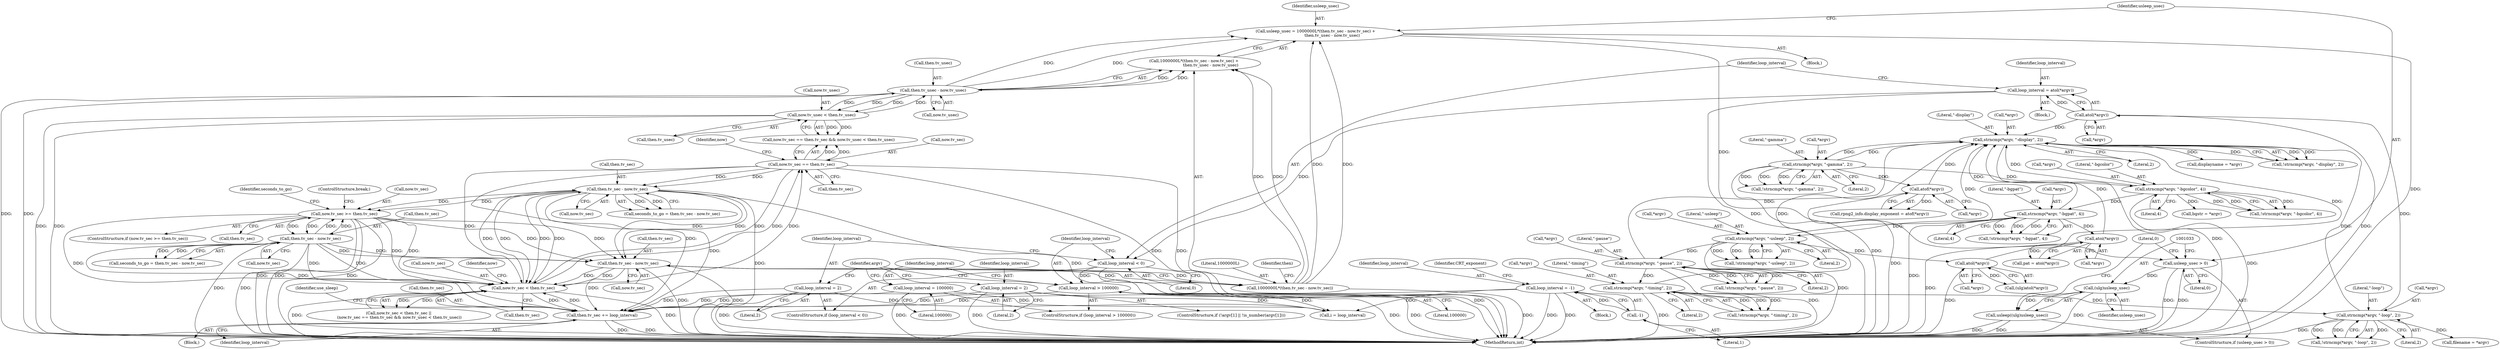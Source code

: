digraph "0_Android_9d4853418ab2f754c2b63e091c29c5529b8b86ca_8@API" {
"1001008" [label="(Call,usleep_usec = 1000000L*(then.tv_sec - now.tv_sec) +\n                          then.tv_usec - now.tv_usec)"];
"1001011" [label="(Call,1000000L*(then.tv_sec - now.tv_sec))"];
"1001013" [label="(Call,then.tv_sec - now.tv_sec)"];
"1000987" [label="(Call,then.tv_sec - now.tv_sec)"];
"1000977" [label="(Call,now.tv_sec >= then.tv_sec)"];
"1000911" [label="(Call,then.tv_sec - now.tv_sec)"];
"1000889" [label="(Call,now.tv_sec == then.tv_sec)"];
"1000881" [label="(Call,now.tv_sec < then.tv_sec)"];
"1000808" [label="(Call,then.tv_sec += loop_interval)"];
"1000467" [label="(Call,loop_interval = 2)"];
"1000475" [label="(Call,loop_interval = 100000)"];
"1000451" [label="(Call,loop_interval = 2)"];
"1000472" [label="(Call,loop_interval > 100000)"];
"1000464" [label="(Call,loop_interval < 0)"];
"1000458" [label="(Call,loop_interval = atol(*argv))"];
"1000460" [label="(Call,atol(*argv))"];
"1000431" [label="(Call,strncmp(*argv, \"-loop\", 2))"];
"1000419" [label="(Call,strncmp(*argv, \"-timing\", 2))"];
"1000407" [label="(Call,strncmp(*argv, \"-pause\", 2))"];
"1000379" [label="(Call,strncmp(*argv, \"-usleep\", 2))"];
"1000338" [label="(Call,strncmp(*argv, \"-bgpat\", 4))"];
"1000295" [label="(Call,strncmp(*argv, \"-bgcolor\", 4))"];
"1000262" [label="(Call,strncmp(*argv, \"-gamma\", 2))"];
"1000241" [label="(Call,strncmp(*argv, \"-display\", 2))"];
"1000281" [label="(Call,atof(*argv))"];
"1000398" [label="(Call,atol(*argv))"];
"1000355" [label="(Call,atoi(*argv))"];
"1000174" [label="(Call,loop_interval = -1)"];
"1000176" [label="(Call,-1)"];
"1001020" [label="(Call,then.tv_usec - now.tv_usec)"];
"1000896" [label="(Call,now.tv_usec < then.tv_usec)"];
"1001028" [label="(Call,usleep_usec > 0)"];
"1001032" [label="(Call,(ulg)usleep_usec)"];
"1001031" [label="(Call,usleep((ulg)usleep_usec))"];
"1000469" [label="(Literal,2)"];
"1000978" [label="(Call,now.tv_sec)"];
"1000296" [label="(Call,*argv)"];
"1000398" [label="(Call,atol(*argv))"];
"1001007" [label="(Block,)"];
"1000881" [label="(Call,now.tv_sec < then.tv_sec)"];
"1000807" [label="(Block,)"];
"1000255" [label="(Call,displayname = *argv)"];
"1000176" [label="(Call,-1)"];
"1001036" [label="(Literal,0)"];
"1000337" [label="(Call,!strncmp(*argv, \"-bgpat\", 4))"];
"1001024" [label="(Call,now.tv_usec)"];
"1000915" [label="(Call,now.tv_sec)"];
"1001028" [label="(Call,usleep_usec > 0)"];
"1000882" [label="(Call,now.tv_sec)"];
"1000419" [label="(Call,strncmp(*argv, \"-timing\", 2))"];
"1000261" [label="(Call,!strncmp(*argv, \"-gamma\", 2))"];
"1000265" [label="(Literal,\"-gamma\")"];
"1000976" [label="(ControlStructure,if (now.tv_sec >= then.tv_sec))"];
"1001099" [label="(MethodReturn,int)"];
"1000181" [label="(Identifier,CRT_exponent)"];
"1001009" [label="(Identifier,usleep_usec)"];
"1001008" [label="(Call,usleep_usec = 1000000L*(then.tv_sec - now.tv_sec) +\n                          then.tv_usec - now.tv_usec)"];
"1001034" [label="(Identifier,usleep_usec)"];
"1000988" [label="(Call,then.tv_sec)"];
"1000897" [label="(Call,now.tv_usec)"];
"1000263" [label="(Call,*argv)"];
"1000299" [label="(Literal,4)"];
"1000420" [label="(Call,*argv)"];
"1000147" [label="(Block,)"];
"1000880" [label="(Call,now.tv_sec < then.tv_sec ||\n (now.tv_sec == then.tv_sec && now.tv_usec < then.tv_usec))"];
"1000451" [label="(Call,loop_interval = 2)"];
"1000378" [label="(Call,!strncmp(*argv, \"-usleep\", 2))"];
"1000266" [label="(Literal,2)"];
"1000380" [label="(Call,*argv)"];
"1000406" [label="(Call,!strncmp(*argv, \"-pause\", 2))"];
"1000985" [label="(Call,seconds_to_go = then.tv_sec - now.tv_sec)"];
"1001017" [label="(Call,now.tv_sec)"];
"1001027" [label="(ControlStructure,if (usleep_usec > 0))"];
"1000890" [label="(Call,now.tv_sec)"];
"1000853" [label="(Call,i = loop_interval)"];
"1000461" [label="(Call,*argv)"];
"1000356" [label="(Call,*argv)"];
"1000244" [label="(Literal,\"-display\")"];
"1001020" [label="(Call,then.tv_usec - now.tv_usec)"];
"1000463" [label="(ControlStructure,if (loop_interval < 0))"];
"1000453" [label="(Literal,2)"];
"1000431" [label="(Call,strncmp(*argv, \"-loop\", 2))"];
"1000430" [label="(Call,!strncmp(*argv, \"-loop\", 2))"];
"1000177" [label="(Literal,1)"];
"1000435" [label="(Literal,2)"];
"1001011" [label="(Call,1000000L*(then.tv_sec - now.tv_sec))"];
"1000422" [label="(Literal,\"-timing\")"];
"1000407" [label="(Call,strncmp(*argv, \"-pause\", 2))"];
"1000382" [label="(Literal,\"-usleep\")"];
"1000277" [label="(Call,rpng2_info.display_exponent = atof(*argv))"];
"1000440" [label="(ControlStructure,if (!argv[1] || !is_number(argv[1])))"];
"1000814" [label="(Identifier,use_sleep)"];
"1001031" [label="(Call,usleep((ulg)usleep_usec))"];
"1000295" [label="(Call,strncmp(*argv, \"-bgcolor\", 4))"];
"1000477" [label="(Literal,100000)"];
"1000423" [label="(Literal,2)"];
"1000396" [label="(Call,(ulg)atol(*argv))"];
"1000459" [label="(Identifier,loop_interval)"];
"1000467" [label="(Call,loop_interval = 2)"];
"1000408" [label="(Call,*argv)"];
"1000242" [label="(Call,*argv)"];
"1000476" [label="(Identifier,loop_interval)"];
"1000338" [label="(Call,strncmp(*argv, \"-bgpat\", 4))"];
"1000909" [label="(Call,seconds_to_go = then.tv_sec - now.tv_sec)"];
"1000809" [label="(Call,then.tv_sec)"];
"1000900" [label="(Call,then.tv_usec)"];
"1000175" [label="(Identifier,loop_interval)"];
"1000889" [label="(Call,now.tv_sec == then.tv_sec)"];
"1000174" [label="(Call,loop_interval = -1)"];
"1000808" [label="(Call,then.tv_sec += loop_interval)"];
"1000342" [label="(Literal,4)"];
"1000891" [label="(Identifier,now)"];
"1000475" [label="(Call,loop_interval = 100000)"];
"1000468" [label="(Identifier,loop_interval)"];
"1000487" [label="(Call,filename = *argv)"];
"1001012" [label="(Literal,1000000L)"];
"1000339" [label="(Call,*argv)"];
"1000310" [label="(Call,bgstr = *argv)"];
"1000986" [label="(Identifier,seconds_to_go)"];
"1000355" [label="(Call,atoi(*argv))"];
"1000434" [label="(Literal,\"-loop\")"];
"1001010" [label="(Call,1000000L*(then.tv_sec - now.tv_sec) +\n                          then.tv_usec - now.tv_usec)"];
"1000399" [label="(Call,*argv)"];
"1001022" [label="(Identifier,then)"];
"1000241" [label="(Call,strncmp(*argv, \"-display\", 2))"];
"1000410" [label="(Literal,\"-pause\")"];
"1000383" [label="(Literal,2)"];
"1000240" [label="(Call,!strncmp(*argv, \"-display\", 2))"];
"1000893" [label="(Call,then.tv_sec)"];
"1000281" [label="(Call,atof(*argv))"];
"1001013" [label="(Call,then.tv_sec - now.tv_sec)"];
"1000455" [label="(Block,)"];
"1000341" [label="(Literal,\"-bgpat\")"];
"1000984" [label="(ControlStructure,break;)"];
"1000460" [label="(Call,atol(*argv))"];
"1000981" [label="(Call,then.tv_sec)"];
"1000473" [label="(Identifier,loop_interval)"];
"1000458" [label="(Call,loop_interval = atol(*argv))"];
"1000282" [label="(Call,*argv)"];
"1000294" [label="(Call,!strncmp(*argv, \"-bgcolor\", 4))"];
"1000471" [label="(ControlStructure,if (loop_interval > 100000))"];
"1000418" [label="(Call,!strncmp(*argv, \"-timing\", 2))"];
"1000235" [label="(Identifier,argv)"];
"1000896" [label="(Call,now.tv_usec < then.tv_usec)"];
"1000812" [label="(Identifier,loop_interval)"];
"1001029" [label="(Identifier,usleep_usec)"];
"1000262" [label="(Call,strncmp(*argv, \"-gamma\", 2))"];
"1000911" [label="(Call,then.tv_sec - now.tv_sec)"];
"1000991" [label="(Call,now.tv_sec)"];
"1000465" [label="(Identifier,loop_interval)"];
"1000977" [label="(Call,now.tv_sec >= then.tv_sec)"];
"1000245" [label="(Literal,2)"];
"1000472" [label="(Call,loop_interval > 100000)"];
"1000353" [label="(Call,pat = atoi(*argv))"];
"1000885" [label="(Call,then.tv_sec)"];
"1001014" [label="(Call,then.tv_sec)"];
"1001030" [label="(Literal,0)"];
"1000298" [label="(Literal,\"-bgcolor\")"];
"1001032" [label="(Call,(ulg)usleep_usec)"];
"1000912" [label="(Call,then.tv_sec)"];
"1000464" [label="(Call,loop_interval < 0)"];
"1000888" [label="(Call,now.tv_sec == then.tv_sec && now.tv_usec < then.tv_usec)"];
"1000466" [label="(Literal,0)"];
"1000898" [label="(Identifier,now)"];
"1000411" [label="(Literal,2)"];
"1000452" [label="(Identifier,loop_interval)"];
"1000474" [label="(Literal,100000)"];
"1001021" [label="(Call,then.tv_usec)"];
"1000432" [label="(Call,*argv)"];
"1000379" [label="(Call,strncmp(*argv, \"-usleep\", 2))"];
"1000987" [label="(Call,then.tv_sec - now.tv_sec)"];
"1001008" -> "1001007"  [label="AST: "];
"1001008" -> "1001010"  [label="CFG: "];
"1001009" -> "1001008"  [label="AST: "];
"1001010" -> "1001008"  [label="AST: "];
"1001029" -> "1001008"  [label="CFG: "];
"1001008" -> "1001099"  [label="DDG: "];
"1001011" -> "1001008"  [label="DDG: "];
"1001011" -> "1001008"  [label="DDG: "];
"1001020" -> "1001008"  [label="DDG: "];
"1001020" -> "1001008"  [label="DDG: "];
"1001008" -> "1001028"  [label="DDG: "];
"1001011" -> "1001010"  [label="AST: "];
"1001011" -> "1001013"  [label="CFG: "];
"1001012" -> "1001011"  [label="AST: "];
"1001013" -> "1001011"  [label="AST: "];
"1001022" -> "1001011"  [label="CFG: "];
"1001011" -> "1001099"  [label="DDG: "];
"1001011" -> "1001010"  [label="DDG: "];
"1001011" -> "1001010"  [label="DDG: "];
"1001013" -> "1001011"  [label="DDG: "];
"1001013" -> "1001011"  [label="DDG: "];
"1001013" -> "1001017"  [label="CFG: "];
"1001014" -> "1001013"  [label="AST: "];
"1001017" -> "1001013"  [label="AST: "];
"1001013" -> "1001099"  [label="DDG: "];
"1001013" -> "1001099"  [label="DDG: "];
"1001013" -> "1000808"  [label="DDG: "];
"1001013" -> "1000881"  [label="DDG: "];
"1001013" -> "1000881"  [label="DDG: "];
"1000987" -> "1001013"  [label="DDG: "];
"1000987" -> "1001013"  [label="DDG: "];
"1000977" -> "1001013"  [label="DDG: "];
"1000977" -> "1001013"  [label="DDG: "];
"1000911" -> "1001013"  [label="DDG: "];
"1000911" -> "1001013"  [label="DDG: "];
"1000987" -> "1000985"  [label="AST: "];
"1000987" -> "1000991"  [label="CFG: "];
"1000988" -> "1000987"  [label="AST: "];
"1000991" -> "1000987"  [label="AST: "];
"1000985" -> "1000987"  [label="CFG: "];
"1000987" -> "1001099"  [label="DDG: "];
"1000987" -> "1001099"  [label="DDG: "];
"1000987" -> "1000808"  [label="DDG: "];
"1000987" -> "1000881"  [label="DDG: "];
"1000987" -> "1000881"  [label="DDG: "];
"1000987" -> "1000977"  [label="DDG: "];
"1000987" -> "1000977"  [label="DDG: "];
"1000987" -> "1000985"  [label="DDG: "];
"1000987" -> "1000985"  [label="DDG: "];
"1000977" -> "1000987"  [label="DDG: "];
"1000977" -> "1000987"  [label="DDG: "];
"1000977" -> "1000976"  [label="AST: "];
"1000977" -> "1000981"  [label="CFG: "];
"1000978" -> "1000977"  [label="AST: "];
"1000981" -> "1000977"  [label="AST: "];
"1000984" -> "1000977"  [label="CFG: "];
"1000986" -> "1000977"  [label="CFG: "];
"1000977" -> "1001099"  [label="DDG: "];
"1000977" -> "1001099"  [label="DDG: "];
"1000977" -> "1001099"  [label="DDG: "];
"1000977" -> "1000808"  [label="DDG: "];
"1000977" -> "1000881"  [label="DDG: "];
"1000977" -> "1000881"  [label="DDG: "];
"1000911" -> "1000977"  [label="DDG: "];
"1000911" -> "1000977"  [label="DDG: "];
"1000911" -> "1000909"  [label="AST: "];
"1000911" -> "1000915"  [label="CFG: "];
"1000912" -> "1000911"  [label="AST: "];
"1000915" -> "1000911"  [label="AST: "];
"1000909" -> "1000911"  [label="CFG: "];
"1000911" -> "1001099"  [label="DDG: "];
"1000911" -> "1001099"  [label="DDG: "];
"1000911" -> "1000808"  [label="DDG: "];
"1000911" -> "1000881"  [label="DDG: "];
"1000911" -> "1000881"  [label="DDG: "];
"1000911" -> "1000909"  [label="DDG: "];
"1000911" -> "1000909"  [label="DDG: "];
"1000889" -> "1000911"  [label="DDG: "];
"1000889" -> "1000911"  [label="DDG: "];
"1000881" -> "1000911"  [label="DDG: "];
"1000881" -> "1000911"  [label="DDG: "];
"1000889" -> "1000888"  [label="AST: "];
"1000889" -> "1000893"  [label="CFG: "];
"1000890" -> "1000889"  [label="AST: "];
"1000893" -> "1000889"  [label="AST: "];
"1000898" -> "1000889"  [label="CFG: "];
"1000888" -> "1000889"  [label="CFG: "];
"1000889" -> "1001099"  [label="DDG: "];
"1000889" -> "1001099"  [label="DDG: "];
"1000889" -> "1000808"  [label="DDG: "];
"1000889" -> "1000881"  [label="DDG: "];
"1000889" -> "1000881"  [label="DDG: "];
"1000889" -> "1000888"  [label="DDG: "];
"1000889" -> "1000888"  [label="DDG: "];
"1000881" -> "1000889"  [label="DDG: "];
"1000881" -> "1000889"  [label="DDG: "];
"1000881" -> "1000880"  [label="AST: "];
"1000881" -> "1000885"  [label="CFG: "];
"1000882" -> "1000881"  [label="AST: "];
"1000885" -> "1000881"  [label="AST: "];
"1000891" -> "1000881"  [label="CFG: "];
"1000880" -> "1000881"  [label="CFG: "];
"1000881" -> "1001099"  [label="DDG: "];
"1000881" -> "1001099"  [label="DDG: "];
"1000881" -> "1000808"  [label="DDG: "];
"1000881" -> "1000880"  [label="DDG: "];
"1000881" -> "1000880"  [label="DDG: "];
"1000808" -> "1000881"  [label="DDG: "];
"1000808" -> "1000807"  [label="AST: "];
"1000808" -> "1000812"  [label="CFG: "];
"1000809" -> "1000808"  [label="AST: "];
"1000812" -> "1000808"  [label="AST: "];
"1000814" -> "1000808"  [label="CFG: "];
"1000808" -> "1001099"  [label="DDG: "];
"1000808" -> "1001099"  [label="DDG: "];
"1000467" -> "1000808"  [label="DDG: "];
"1000475" -> "1000808"  [label="DDG: "];
"1000451" -> "1000808"  [label="DDG: "];
"1000472" -> "1000808"  [label="DDG: "];
"1000174" -> "1000808"  [label="DDG: "];
"1000467" -> "1000463"  [label="AST: "];
"1000467" -> "1000469"  [label="CFG: "];
"1000468" -> "1000467"  [label="AST: "];
"1000469" -> "1000467"  [label="AST: "];
"1000235" -> "1000467"  [label="CFG: "];
"1000467" -> "1001099"  [label="DDG: "];
"1000467" -> "1000853"  [label="DDG: "];
"1000475" -> "1000471"  [label="AST: "];
"1000475" -> "1000477"  [label="CFG: "];
"1000476" -> "1000475"  [label="AST: "];
"1000477" -> "1000475"  [label="AST: "];
"1000235" -> "1000475"  [label="CFG: "];
"1000475" -> "1001099"  [label="DDG: "];
"1000475" -> "1000853"  [label="DDG: "];
"1000451" -> "1000440"  [label="AST: "];
"1000451" -> "1000453"  [label="CFG: "];
"1000452" -> "1000451"  [label="AST: "];
"1000453" -> "1000451"  [label="AST: "];
"1000235" -> "1000451"  [label="CFG: "];
"1000451" -> "1001099"  [label="DDG: "];
"1000451" -> "1000853"  [label="DDG: "];
"1000472" -> "1000471"  [label="AST: "];
"1000472" -> "1000474"  [label="CFG: "];
"1000473" -> "1000472"  [label="AST: "];
"1000474" -> "1000472"  [label="AST: "];
"1000235" -> "1000472"  [label="CFG: "];
"1000476" -> "1000472"  [label="CFG: "];
"1000472" -> "1001099"  [label="DDG: "];
"1000472" -> "1001099"  [label="DDG: "];
"1000464" -> "1000472"  [label="DDG: "];
"1000472" -> "1000853"  [label="DDG: "];
"1000464" -> "1000463"  [label="AST: "];
"1000464" -> "1000466"  [label="CFG: "];
"1000465" -> "1000464"  [label="AST: "];
"1000466" -> "1000464"  [label="AST: "];
"1000468" -> "1000464"  [label="CFG: "];
"1000473" -> "1000464"  [label="CFG: "];
"1000464" -> "1001099"  [label="DDG: "];
"1000458" -> "1000464"  [label="DDG: "];
"1000458" -> "1000455"  [label="AST: "];
"1000458" -> "1000460"  [label="CFG: "];
"1000459" -> "1000458"  [label="AST: "];
"1000460" -> "1000458"  [label="AST: "];
"1000465" -> "1000458"  [label="CFG: "];
"1000458" -> "1001099"  [label="DDG: "];
"1000460" -> "1000458"  [label="DDG: "];
"1000460" -> "1000461"  [label="CFG: "];
"1000461" -> "1000460"  [label="AST: "];
"1000460" -> "1001099"  [label="DDG: "];
"1000460" -> "1000241"  [label="DDG: "];
"1000431" -> "1000460"  [label="DDG: "];
"1000431" -> "1000430"  [label="AST: "];
"1000431" -> "1000435"  [label="CFG: "];
"1000432" -> "1000431"  [label="AST: "];
"1000434" -> "1000431"  [label="AST: "];
"1000435" -> "1000431"  [label="AST: "];
"1000430" -> "1000431"  [label="CFG: "];
"1000431" -> "1001099"  [label="DDG: "];
"1000431" -> "1000241"  [label="DDG: "];
"1000431" -> "1000430"  [label="DDG: "];
"1000431" -> "1000430"  [label="DDG: "];
"1000431" -> "1000430"  [label="DDG: "];
"1000419" -> "1000431"  [label="DDG: "];
"1000431" -> "1000487"  [label="DDG: "];
"1000419" -> "1000418"  [label="AST: "];
"1000419" -> "1000423"  [label="CFG: "];
"1000420" -> "1000419"  [label="AST: "];
"1000422" -> "1000419"  [label="AST: "];
"1000423" -> "1000419"  [label="AST: "];
"1000418" -> "1000419"  [label="CFG: "];
"1000419" -> "1001099"  [label="DDG: "];
"1000419" -> "1000241"  [label="DDG: "];
"1000419" -> "1000418"  [label="DDG: "];
"1000419" -> "1000418"  [label="DDG: "];
"1000419" -> "1000418"  [label="DDG: "];
"1000407" -> "1000419"  [label="DDG: "];
"1000407" -> "1000406"  [label="AST: "];
"1000407" -> "1000411"  [label="CFG: "];
"1000408" -> "1000407"  [label="AST: "];
"1000410" -> "1000407"  [label="AST: "];
"1000411" -> "1000407"  [label="AST: "];
"1000406" -> "1000407"  [label="CFG: "];
"1000407" -> "1001099"  [label="DDG: "];
"1000407" -> "1000241"  [label="DDG: "];
"1000407" -> "1000406"  [label="DDG: "];
"1000407" -> "1000406"  [label="DDG: "];
"1000407" -> "1000406"  [label="DDG: "];
"1000379" -> "1000407"  [label="DDG: "];
"1000379" -> "1000378"  [label="AST: "];
"1000379" -> "1000383"  [label="CFG: "];
"1000380" -> "1000379"  [label="AST: "];
"1000382" -> "1000379"  [label="AST: "];
"1000383" -> "1000379"  [label="AST: "];
"1000378" -> "1000379"  [label="CFG: "];
"1000379" -> "1001099"  [label="DDG: "];
"1000379" -> "1000241"  [label="DDG: "];
"1000379" -> "1000378"  [label="DDG: "];
"1000379" -> "1000378"  [label="DDG: "];
"1000379" -> "1000378"  [label="DDG: "];
"1000338" -> "1000379"  [label="DDG: "];
"1000379" -> "1000398"  [label="DDG: "];
"1000338" -> "1000337"  [label="AST: "];
"1000338" -> "1000342"  [label="CFG: "];
"1000339" -> "1000338"  [label="AST: "];
"1000341" -> "1000338"  [label="AST: "];
"1000342" -> "1000338"  [label="AST: "];
"1000337" -> "1000338"  [label="CFG: "];
"1000338" -> "1001099"  [label="DDG: "];
"1000338" -> "1000241"  [label="DDG: "];
"1000338" -> "1000337"  [label="DDG: "];
"1000338" -> "1000337"  [label="DDG: "];
"1000338" -> "1000337"  [label="DDG: "];
"1000295" -> "1000338"  [label="DDG: "];
"1000338" -> "1000355"  [label="DDG: "];
"1000295" -> "1000294"  [label="AST: "];
"1000295" -> "1000299"  [label="CFG: "];
"1000296" -> "1000295"  [label="AST: "];
"1000298" -> "1000295"  [label="AST: "];
"1000299" -> "1000295"  [label="AST: "];
"1000294" -> "1000295"  [label="CFG: "];
"1000295" -> "1001099"  [label="DDG: "];
"1000295" -> "1000241"  [label="DDG: "];
"1000295" -> "1000294"  [label="DDG: "];
"1000295" -> "1000294"  [label="DDG: "];
"1000295" -> "1000294"  [label="DDG: "];
"1000262" -> "1000295"  [label="DDG: "];
"1000295" -> "1000310"  [label="DDG: "];
"1000262" -> "1000261"  [label="AST: "];
"1000262" -> "1000266"  [label="CFG: "];
"1000263" -> "1000262"  [label="AST: "];
"1000265" -> "1000262"  [label="AST: "];
"1000266" -> "1000262"  [label="AST: "];
"1000261" -> "1000262"  [label="CFG: "];
"1000262" -> "1001099"  [label="DDG: "];
"1000262" -> "1000241"  [label="DDG: "];
"1000262" -> "1000261"  [label="DDG: "];
"1000262" -> "1000261"  [label="DDG: "];
"1000262" -> "1000261"  [label="DDG: "];
"1000241" -> "1000262"  [label="DDG: "];
"1000262" -> "1000281"  [label="DDG: "];
"1000241" -> "1000240"  [label="AST: "];
"1000241" -> "1000245"  [label="CFG: "];
"1000242" -> "1000241"  [label="AST: "];
"1000244" -> "1000241"  [label="AST: "];
"1000245" -> "1000241"  [label="AST: "];
"1000240" -> "1000241"  [label="CFG: "];
"1000241" -> "1001099"  [label="DDG: "];
"1000241" -> "1000240"  [label="DDG: "];
"1000241" -> "1000240"  [label="DDG: "];
"1000241" -> "1000240"  [label="DDG: "];
"1000281" -> "1000241"  [label="DDG: "];
"1000398" -> "1000241"  [label="DDG: "];
"1000355" -> "1000241"  [label="DDG: "];
"1000241" -> "1000255"  [label="DDG: "];
"1000281" -> "1000277"  [label="AST: "];
"1000281" -> "1000282"  [label="CFG: "];
"1000282" -> "1000281"  [label="AST: "];
"1000277" -> "1000281"  [label="CFG: "];
"1000281" -> "1001099"  [label="DDG: "];
"1000281" -> "1000277"  [label="DDG: "];
"1000398" -> "1000396"  [label="AST: "];
"1000398" -> "1000399"  [label="CFG: "];
"1000399" -> "1000398"  [label="AST: "];
"1000396" -> "1000398"  [label="CFG: "];
"1000398" -> "1001099"  [label="DDG: "];
"1000398" -> "1000396"  [label="DDG: "];
"1000355" -> "1000353"  [label="AST: "];
"1000355" -> "1000356"  [label="CFG: "];
"1000356" -> "1000355"  [label="AST: "];
"1000353" -> "1000355"  [label="CFG: "];
"1000355" -> "1001099"  [label="DDG: "];
"1000355" -> "1000353"  [label="DDG: "];
"1000174" -> "1000147"  [label="AST: "];
"1000174" -> "1000176"  [label="CFG: "];
"1000175" -> "1000174"  [label="AST: "];
"1000176" -> "1000174"  [label="AST: "];
"1000181" -> "1000174"  [label="CFG: "];
"1000174" -> "1001099"  [label="DDG: "];
"1000174" -> "1001099"  [label="DDG: "];
"1000176" -> "1000174"  [label="DDG: "];
"1000174" -> "1000853"  [label="DDG: "];
"1000176" -> "1000177"  [label="CFG: "];
"1000177" -> "1000176"  [label="AST: "];
"1001020" -> "1001010"  [label="AST: "];
"1001020" -> "1001024"  [label="CFG: "];
"1001021" -> "1001020"  [label="AST: "];
"1001024" -> "1001020"  [label="AST: "];
"1001010" -> "1001020"  [label="CFG: "];
"1001020" -> "1001099"  [label="DDG: "];
"1001020" -> "1001099"  [label="DDG: "];
"1001020" -> "1000896"  [label="DDG: "];
"1001020" -> "1000896"  [label="DDG: "];
"1001020" -> "1001010"  [label="DDG: "];
"1001020" -> "1001010"  [label="DDG: "];
"1000896" -> "1001020"  [label="DDG: "];
"1000896" -> "1001020"  [label="DDG: "];
"1000896" -> "1000888"  [label="AST: "];
"1000896" -> "1000900"  [label="CFG: "];
"1000897" -> "1000896"  [label="AST: "];
"1000900" -> "1000896"  [label="AST: "];
"1000888" -> "1000896"  [label="CFG: "];
"1000896" -> "1001099"  [label="DDG: "];
"1000896" -> "1001099"  [label="DDG: "];
"1000896" -> "1000888"  [label="DDG: "];
"1000896" -> "1000888"  [label="DDG: "];
"1001028" -> "1001027"  [label="AST: "];
"1001028" -> "1001030"  [label="CFG: "];
"1001029" -> "1001028"  [label="AST: "];
"1001030" -> "1001028"  [label="AST: "];
"1001033" -> "1001028"  [label="CFG: "];
"1001036" -> "1001028"  [label="CFG: "];
"1001028" -> "1001099"  [label="DDG: "];
"1001028" -> "1001099"  [label="DDG: "];
"1001028" -> "1001032"  [label="DDG: "];
"1001032" -> "1001031"  [label="AST: "];
"1001032" -> "1001034"  [label="CFG: "];
"1001033" -> "1001032"  [label="AST: "];
"1001034" -> "1001032"  [label="AST: "];
"1001031" -> "1001032"  [label="CFG: "];
"1001032" -> "1001099"  [label="DDG: "];
"1001032" -> "1001031"  [label="DDG: "];
"1001031" -> "1001027"  [label="AST: "];
"1001036" -> "1001031"  [label="CFG: "];
"1001031" -> "1001099"  [label="DDG: "];
"1001031" -> "1001099"  [label="DDG: "];
}
